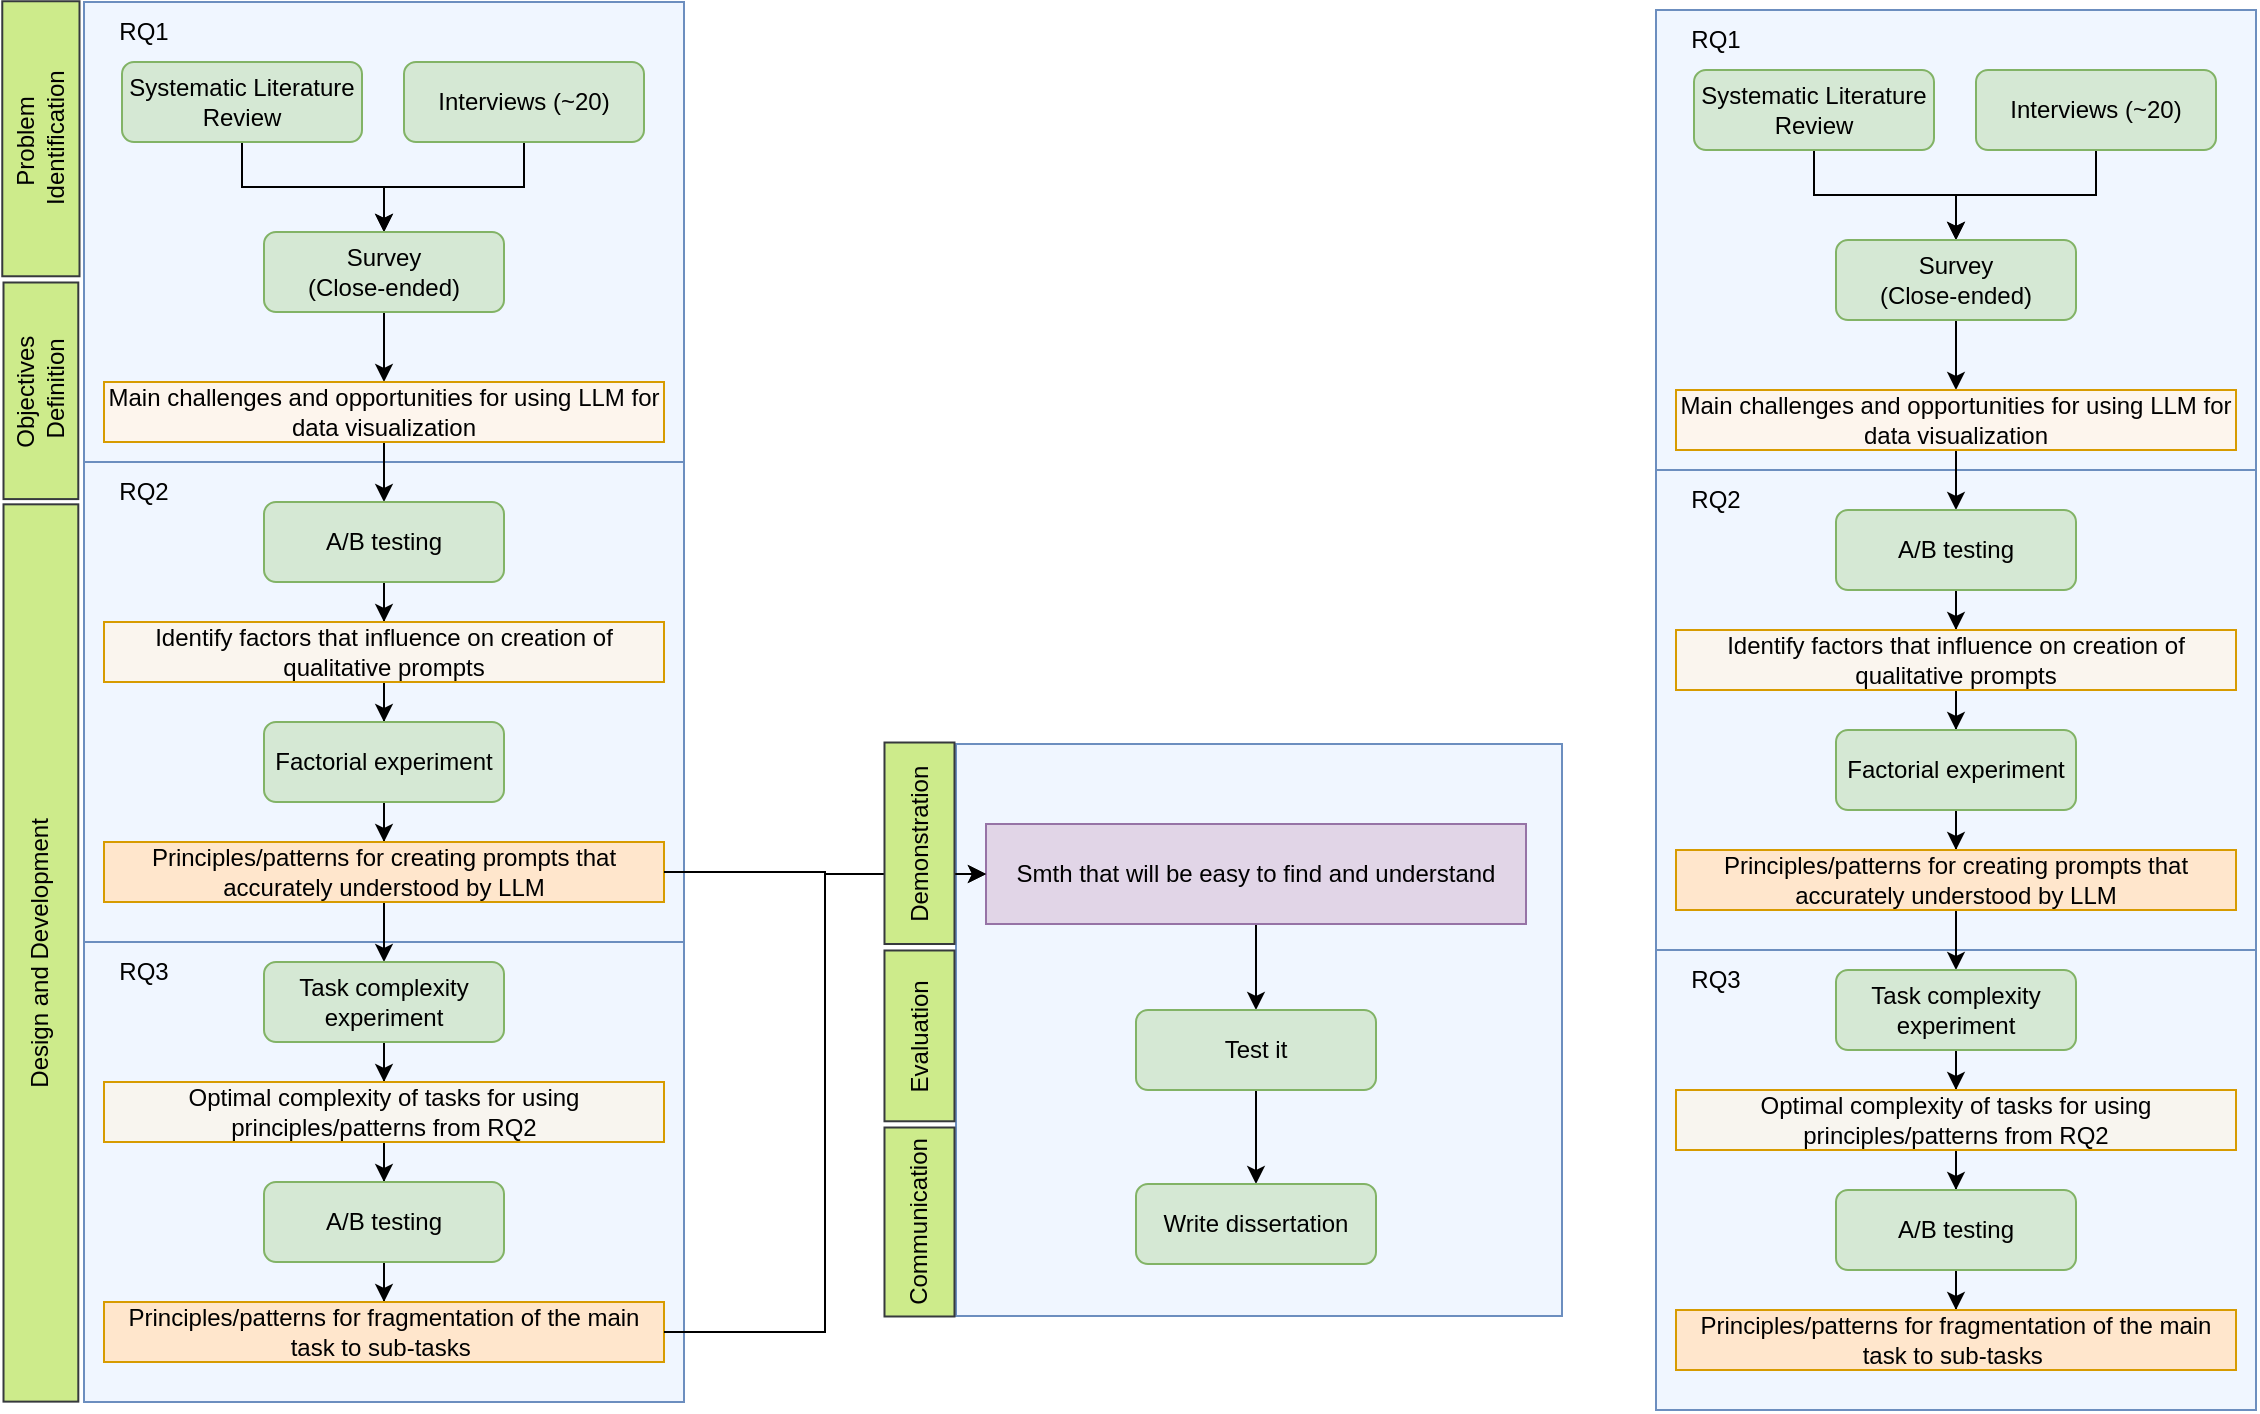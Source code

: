 <mxfile version="26.0.6">
  <diagram id="C5RBs43oDa-KdzZeNtuy" name="Page-1">
    <mxGraphModel dx="1594" dy="782" grid="0" gridSize="10" guides="1" tooltips="1" connect="1" arrows="1" fold="1" page="0" pageScale="1" pageWidth="827" pageHeight="1169" math="0" shadow="0">
      <root>
        <mxCell id="WIyWlLk6GJQsqaUBKTNV-0" />
        <mxCell id="WIyWlLk6GJQsqaUBKTNV-1" parent="WIyWlLk6GJQsqaUBKTNV-0" />
        <mxCell id="5psIUY1SIHQBk0JDd5z6-27" value="" style="rounded=0;whiteSpace=wrap;html=1;fillColor=light-dark(#F0F6FF,#F0F6FF);strokeColor=#6c8ebf;" vertex="1" parent="WIyWlLk6GJQsqaUBKTNV-1">
          <mxGeometry x="130" y="520" width="300" height="230" as="geometry" />
        </mxCell>
        <mxCell id="5psIUY1SIHQBk0JDd5z6-16" value="" style="rounded=0;whiteSpace=wrap;html=1;fillColor=light-dark(#F0F6FF,#F0F6FF);strokeColor=#6c8ebf;" vertex="1" parent="WIyWlLk6GJQsqaUBKTNV-1">
          <mxGeometry x="130" y="280" width="300" height="240" as="geometry" />
        </mxCell>
        <mxCell id="5psIUY1SIHQBk0JDd5z6-4" value="" style="rounded=0;whiteSpace=wrap;html=1;fillColor=light-dark(#F0F6FF,#F0F6FF);strokeColor=#6c8ebf;" vertex="1" parent="WIyWlLk6GJQsqaUBKTNV-1">
          <mxGeometry x="130" y="50" width="300" height="230" as="geometry" />
        </mxCell>
        <mxCell id="5psIUY1SIHQBk0JDd5z6-2" style="edgeStyle=orthogonalEdgeStyle;rounded=0;orthogonalLoop=1;jettySize=auto;html=1;entryX=0.5;entryY=0;entryDx=0;entryDy=0;" edge="1" parent="WIyWlLk6GJQsqaUBKTNV-1" source="WIyWlLk6GJQsqaUBKTNV-3" target="5psIUY1SIHQBk0JDd5z6-1">
          <mxGeometry relative="1" as="geometry" />
        </mxCell>
        <mxCell id="WIyWlLk6GJQsqaUBKTNV-3" value="Systematic Literature Review" style="rounded=1;whiteSpace=wrap;html=1;fontSize=12;glass=0;strokeWidth=1;shadow=0;fillColor=#d5e8d4;strokeColor=#82b366;" parent="WIyWlLk6GJQsqaUBKTNV-1" vertex="1">
          <mxGeometry x="149" y="80" width="120" height="40" as="geometry" />
        </mxCell>
        <mxCell id="5psIUY1SIHQBk0JDd5z6-3" style="edgeStyle=orthogonalEdgeStyle;rounded=0;orthogonalLoop=1;jettySize=auto;html=1;entryX=0.5;entryY=0;entryDx=0;entryDy=0;" edge="1" parent="WIyWlLk6GJQsqaUBKTNV-1" source="5psIUY1SIHQBk0JDd5z6-0" target="5psIUY1SIHQBk0JDd5z6-1">
          <mxGeometry relative="1" as="geometry" />
        </mxCell>
        <mxCell id="5psIUY1SIHQBk0JDd5z6-0" value="Interviews (~20)" style="rounded=1;whiteSpace=wrap;html=1;fontSize=12;glass=0;strokeWidth=1;shadow=0;fillColor=#d5e8d4;strokeColor=#82b366;" vertex="1" parent="WIyWlLk6GJQsqaUBKTNV-1">
          <mxGeometry x="290" y="80" width="120" height="40" as="geometry" />
        </mxCell>
        <mxCell id="5psIUY1SIHQBk0JDd5z6-7" value="" style="edgeStyle=orthogonalEdgeStyle;rounded=0;orthogonalLoop=1;jettySize=auto;html=1;" edge="1" parent="WIyWlLk6GJQsqaUBKTNV-1" source="5psIUY1SIHQBk0JDd5z6-1" target="5psIUY1SIHQBk0JDd5z6-6">
          <mxGeometry relative="1" as="geometry" />
        </mxCell>
        <mxCell id="5psIUY1SIHQBk0JDd5z6-1" value="Survey&lt;div&gt;(Close-ended)&lt;/div&gt;" style="rounded=1;whiteSpace=wrap;html=1;fontSize=12;glass=0;strokeWidth=1;shadow=0;fillColor=#d5e8d4;strokeColor=#82b366;" vertex="1" parent="WIyWlLk6GJQsqaUBKTNV-1">
          <mxGeometry x="220" y="165" width="120" height="40" as="geometry" />
        </mxCell>
        <mxCell id="5psIUY1SIHQBk0JDd5z6-5" value="RQ1" style="text;html=1;align=center;verticalAlign=middle;whiteSpace=wrap;rounded=0;" vertex="1" parent="WIyWlLk6GJQsqaUBKTNV-1">
          <mxGeometry x="130" y="50" width="60" height="30" as="geometry" />
        </mxCell>
        <mxCell id="5psIUY1SIHQBk0JDd5z6-18" style="edgeStyle=orthogonalEdgeStyle;rounded=0;orthogonalLoop=1;jettySize=auto;html=1;entryX=0.5;entryY=0;entryDx=0;entryDy=0;" edge="1" parent="WIyWlLk6GJQsqaUBKTNV-1" source="5psIUY1SIHQBk0JDd5z6-6" target="5psIUY1SIHQBk0JDd5z6-9">
          <mxGeometry relative="1" as="geometry" />
        </mxCell>
        <mxCell id="5psIUY1SIHQBk0JDd5z6-6" value="Main challenges and opportunities for using LLM for data visualization" style="rounded=0;whiteSpace=wrap;html=1;fillColor=light-dark(#fdf5ed, #36210a);strokeColor=#d79b00;gradientColor=none;" vertex="1" parent="WIyWlLk6GJQsqaUBKTNV-1">
          <mxGeometry x="140" y="240" width="280" height="30" as="geometry" />
        </mxCell>
        <mxCell id="5psIUY1SIHQBk0JDd5z6-11" value="" style="edgeStyle=orthogonalEdgeStyle;rounded=0;orthogonalLoop=1;jettySize=auto;html=1;" edge="1" parent="WIyWlLk6GJQsqaUBKTNV-1" source="5psIUY1SIHQBk0JDd5z6-9" target="5psIUY1SIHQBk0JDd5z6-10">
          <mxGeometry relative="1" as="geometry" />
        </mxCell>
        <mxCell id="5psIUY1SIHQBk0JDd5z6-9" value="A/B testing" style="rounded=1;whiteSpace=wrap;html=1;fontSize=12;glass=0;strokeWidth=1;shadow=0;fillColor=#d5e8d4;strokeColor=#82b366;" vertex="1" parent="WIyWlLk6GJQsqaUBKTNV-1">
          <mxGeometry x="220" y="300" width="120" height="40" as="geometry" />
        </mxCell>
        <mxCell id="5psIUY1SIHQBk0JDd5z6-13" value="" style="edgeStyle=orthogonalEdgeStyle;rounded=0;orthogonalLoop=1;jettySize=auto;html=1;" edge="1" parent="WIyWlLk6GJQsqaUBKTNV-1" source="5psIUY1SIHQBk0JDd5z6-10" target="5psIUY1SIHQBk0JDd5z6-12">
          <mxGeometry relative="1" as="geometry" />
        </mxCell>
        <mxCell id="5psIUY1SIHQBk0JDd5z6-10" value="Identify factors that influence on creation of qualitative prompts" style="rounded=0;whiteSpace=wrap;html=1;fillColor=light-dark(#faf5ee, #36210a);strokeColor=#d79b00;" vertex="1" parent="WIyWlLk6GJQsqaUBKTNV-1">
          <mxGeometry x="140" y="360" width="280" height="30" as="geometry" />
        </mxCell>
        <mxCell id="5psIUY1SIHQBk0JDd5z6-15" value="" style="edgeStyle=orthogonalEdgeStyle;rounded=0;orthogonalLoop=1;jettySize=auto;html=1;" edge="1" parent="WIyWlLk6GJQsqaUBKTNV-1" source="5psIUY1SIHQBk0JDd5z6-12" target="5psIUY1SIHQBk0JDd5z6-14">
          <mxGeometry relative="1" as="geometry" />
        </mxCell>
        <mxCell id="5psIUY1SIHQBk0JDd5z6-12" value="Factorial experiment" style="rounded=1;whiteSpace=wrap;html=1;fontSize=12;glass=0;strokeWidth=1;shadow=0;fillColor=#d5e8d4;strokeColor=#82b366;" vertex="1" parent="WIyWlLk6GJQsqaUBKTNV-1">
          <mxGeometry x="220" y="410" width="120" height="40" as="geometry" />
        </mxCell>
        <mxCell id="5psIUY1SIHQBk0JDd5z6-20" value="" style="edgeStyle=orthogonalEdgeStyle;rounded=0;orthogonalLoop=1;jettySize=auto;html=1;" edge="1" parent="WIyWlLk6GJQsqaUBKTNV-1" source="5psIUY1SIHQBk0JDd5z6-14" target="5psIUY1SIHQBk0JDd5z6-19">
          <mxGeometry relative="1" as="geometry" />
        </mxCell>
        <mxCell id="5psIUY1SIHQBk0JDd5z6-14" value="Principles/patterns for creating prompts that accurately understood by LLM" style="rounded=0;whiteSpace=wrap;html=1;fillColor=#ffe6cc;strokeColor=#d79b00;" vertex="1" parent="WIyWlLk6GJQsqaUBKTNV-1">
          <mxGeometry x="140" y="470" width="280" height="30" as="geometry" />
        </mxCell>
        <mxCell id="5psIUY1SIHQBk0JDd5z6-17" value="RQ2" style="text;html=1;align=center;verticalAlign=middle;whiteSpace=wrap;rounded=0;" vertex="1" parent="WIyWlLk6GJQsqaUBKTNV-1">
          <mxGeometry x="130" y="280" width="60" height="30" as="geometry" />
        </mxCell>
        <mxCell id="5psIUY1SIHQBk0JDd5z6-22" value="" style="edgeStyle=orthogonalEdgeStyle;rounded=0;orthogonalLoop=1;jettySize=auto;html=1;" edge="1" parent="WIyWlLk6GJQsqaUBKTNV-1" source="5psIUY1SIHQBk0JDd5z6-19" target="5psIUY1SIHQBk0JDd5z6-21">
          <mxGeometry relative="1" as="geometry" />
        </mxCell>
        <mxCell id="5psIUY1SIHQBk0JDd5z6-19" value="Task complexity experiment" style="rounded=1;whiteSpace=wrap;html=1;fontSize=12;glass=0;strokeWidth=1;shadow=0;fillColor=#d5e8d4;strokeColor=#82b366;" vertex="1" parent="WIyWlLk6GJQsqaUBKTNV-1">
          <mxGeometry x="220" y="530" width="120" height="40" as="geometry" />
        </mxCell>
        <mxCell id="5psIUY1SIHQBk0JDd5z6-24" value="" style="edgeStyle=orthogonalEdgeStyle;rounded=0;orthogonalLoop=1;jettySize=auto;html=1;" edge="1" parent="WIyWlLk6GJQsqaUBKTNV-1" source="5psIUY1SIHQBk0JDd5z6-21" target="5psIUY1SIHQBk0JDd5z6-23">
          <mxGeometry relative="1" as="geometry" />
        </mxCell>
        <mxCell id="5psIUY1SIHQBk0JDd5z6-21" value="Optimal complexity of tasks for using principles/patterns from RQ2" style="rounded=0;whiteSpace=wrap;html=1;fillColor=light-dark(#f8f5ef, #36210a);strokeColor=#d79b00;" vertex="1" parent="WIyWlLk6GJQsqaUBKTNV-1">
          <mxGeometry x="140" y="590" width="280" height="30" as="geometry" />
        </mxCell>
        <mxCell id="5psIUY1SIHQBk0JDd5z6-26" value="" style="edgeStyle=orthogonalEdgeStyle;rounded=0;orthogonalLoop=1;jettySize=auto;html=1;" edge="1" parent="WIyWlLk6GJQsqaUBKTNV-1" source="5psIUY1SIHQBk0JDd5z6-23" target="5psIUY1SIHQBk0JDd5z6-25">
          <mxGeometry relative="1" as="geometry" />
        </mxCell>
        <mxCell id="5psIUY1SIHQBk0JDd5z6-23" value="A/B testing" style="rounded=1;whiteSpace=wrap;html=1;fontSize=12;glass=0;strokeWidth=1;shadow=0;fillColor=#d5e8d4;strokeColor=#82b366;" vertex="1" parent="WIyWlLk6GJQsqaUBKTNV-1">
          <mxGeometry x="220" y="640" width="120" height="40" as="geometry" />
        </mxCell>
        <mxCell id="5psIUY1SIHQBk0JDd5z6-25" value="Principles/patterns for&amp;nbsp;fragmentation of the main task to sub-tasks&amp;nbsp;" style="rounded=0;whiteSpace=wrap;html=1;fillColor=#ffe6cc;strokeColor=#d79b00;" vertex="1" parent="WIyWlLk6GJQsqaUBKTNV-1">
          <mxGeometry x="140" y="700" width="280" height="30" as="geometry" />
        </mxCell>
        <mxCell id="5psIUY1SIHQBk0JDd5z6-28" value="RQ3" style="text;html=1;align=center;verticalAlign=middle;whiteSpace=wrap;rounded=0;" vertex="1" parent="WIyWlLk6GJQsqaUBKTNV-1">
          <mxGeometry x="130" y="520" width="60" height="30" as="geometry" />
        </mxCell>
        <mxCell id="5psIUY1SIHQBk0JDd5z6-29" value="" style="rounded=0;whiteSpace=wrap;html=1;fillColor=light-dark(#F0F6FF,#F0F6FF);strokeColor=#6c8ebf;" vertex="1" parent="WIyWlLk6GJQsqaUBKTNV-1">
          <mxGeometry x="566" y="421" width="303" height="286" as="geometry" />
        </mxCell>
        <mxCell id="5psIUY1SIHQBk0JDd5z6-32" value="" style="edgeStyle=orthogonalEdgeStyle;rounded=0;orthogonalLoop=1;jettySize=auto;html=1;" edge="1" parent="WIyWlLk6GJQsqaUBKTNV-1" source="5psIUY1SIHQBk0JDd5z6-30" target="5psIUY1SIHQBk0JDd5z6-31">
          <mxGeometry relative="1" as="geometry" />
        </mxCell>
        <mxCell id="5psIUY1SIHQBk0JDd5z6-30" value="Smth that will be easy to find and understand" style="rounded=0;whiteSpace=wrap;html=1;fillColor=#e1d5e7;strokeColor=#9673a6;" vertex="1" parent="WIyWlLk6GJQsqaUBKTNV-1">
          <mxGeometry x="581" y="461" width="270" height="50" as="geometry" />
        </mxCell>
        <mxCell id="5psIUY1SIHQBk0JDd5z6-82" value="" style="edgeStyle=orthogonalEdgeStyle;rounded=0;orthogonalLoop=1;jettySize=auto;html=1;" edge="1" parent="WIyWlLk6GJQsqaUBKTNV-1" source="5psIUY1SIHQBk0JDd5z6-31" target="5psIUY1SIHQBk0JDd5z6-81">
          <mxGeometry relative="1" as="geometry" />
        </mxCell>
        <mxCell id="5psIUY1SIHQBk0JDd5z6-31" value="Test it" style="rounded=1;whiteSpace=wrap;html=1;fontSize=12;glass=0;strokeWidth=1;shadow=0;fillColor=#d5e8d4;strokeColor=#82b366;" vertex="1" parent="WIyWlLk6GJQsqaUBKTNV-1">
          <mxGeometry x="656" y="554" width="120" height="40" as="geometry" />
        </mxCell>
        <mxCell id="5psIUY1SIHQBk0JDd5z6-33" style="edgeStyle=orthogonalEdgeStyle;rounded=0;orthogonalLoop=1;jettySize=auto;html=1;entryX=0;entryY=0.5;entryDx=0;entryDy=0;" edge="1" parent="WIyWlLk6GJQsqaUBKTNV-1" source="5psIUY1SIHQBk0JDd5z6-25" target="5psIUY1SIHQBk0JDd5z6-30">
          <mxGeometry relative="1" as="geometry" />
        </mxCell>
        <mxCell id="5psIUY1SIHQBk0JDd5z6-34" style="edgeStyle=orthogonalEdgeStyle;rounded=0;orthogonalLoop=1;jettySize=auto;html=1;entryX=0;entryY=0.5;entryDx=0;entryDy=0;" edge="1" parent="WIyWlLk6GJQsqaUBKTNV-1" source="5psIUY1SIHQBk0JDd5z6-14" target="5psIUY1SIHQBk0JDd5z6-30">
          <mxGeometry relative="1" as="geometry" />
        </mxCell>
        <mxCell id="5psIUY1SIHQBk0JDd5z6-35" value="" style="rounded=0;whiteSpace=wrap;html=1;fillColor=light-dark(#F0F6FF,#F0F6FF);strokeColor=#6c8ebf;" vertex="1" parent="WIyWlLk6GJQsqaUBKTNV-1">
          <mxGeometry x="916" y="524" width="300" height="230" as="geometry" />
        </mxCell>
        <mxCell id="5psIUY1SIHQBk0JDd5z6-36" value="" style="rounded=0;whiteSpace=wrap;html=1;fillColor=light-dark(#F0F6FF,#F0F6FF);strokeColor=#6c8ebf;" vertex="1" parent="WIyWlLk6GJQsqaUBKTNV-1">
          <mxGeometry x="916" y="284" width="300" height="240" as="geometry" />
        </mxCell>
        <mxCell id="5psIUY1SIHQBk0JDd5z6-37" value="" style="rounded=0;whiteSpace=wrap;html=1;fillColor=light-dark(#F0F6FF,#F0F6FF);strokeColor=#6c8ebf;" vertex="1" parent="WIyWlLk6GJQsqaUBKTNV-1">
          <mxGeometry x="916" y="54" width="300" height="230" as="geometry" />
        </mxCell>
        <mxCell id="5psIUY1SIHQBk0JDd5z6-38" style="edgeStyle=orthogonalEdgeStyle;rounded=0;orthogonalLoop=1;jettySize=auto;html=1;entryX=0.5;entryY=0;entryDx=0;entryDy=0;" edge="1" parent="WIyWlLk6GJQsqaUBKTNV-1" source="5psIUY1SIHQBk0JDd5z6-39" target="5psIUY1SIHQBk0JDd5z6-43">
          <mxGeometry relative="1" as="geometry" />
        </mxCell>
        <mxCell id="5psIUY1SIHQBk0JDd5z6-39" value="Systematic Literature Review" style="rounded=1;whiteSpace=wrap;html=1;fontSize=12;glass=0;strokeWidth=1;shadow=0;fillColor=#d5e8d4;strokeColor=#82b366;" vertex="1" parent="WIyWlLk6GJQsqaUBKTNV-1">
          <mxGeometry x="935" y="84" width="120" height="40" as="geometry" />
        </mxCell>
        <mxCell id="5psIUY1SIHQBk0JDd5z6-40" style="edgeStyle=orthogonalEdgeStyle;rounded=0;orthogonalLoop=1;jettySize=auto;html=1;entryX=0.5;entryY=0;entryDx=0;entryDy=0;" edge="1" parent="WIyWlLk6GJQsqaUBKTNV-1" source="5psIUY1SIHQBk0JDd5z6-41" target="5psIUY1SIHQBk0JDd5z6-43">
          <mxGeometry relative="1" as="geometry" />
        </mxCell>
        <mxCell id="5psIUY1SIHQBk0JDd5z6-41" value="Interviews (~20)" style="rounded=1;whiteSpace=wrap;html=1;fontSize=12;glass=0;strokeWidth=1;shadow=0;fillColor=#d5e8d4;strokeColor=#82b366;" vertex="1" parent="WIyWlLk6GJQsqaUBKTNV-1">
          <mxGeometry x="1076" y="84" width="120" height="40" as="geometry" />
        </mxCell>
        <mxCell id="5psIUY1SIHQBk0JDd5z6-42" value="" style="edgeStyle=orthogonalEdgeStyle;rounded=0;orthogonalLoop=1;jettySize=auto;html=1;" edge="1" parent="WIyWlLk6GJQsqaUBKTNV-1" source="5psIUY1SIHQBk0JDd5z6-43" target="5psIUY1SIHQBk0JDd5z6-46">
          <mxGeometry relative="1" as="geometry" />
        </mxCell>
        <mxCell id="5psIUY1SIHQBk0JDd5z6-43" value="Survey&lt;div&gt;(Close-ended)&lt;/div&gt;" style="rounded=1;whiteSpace=wrap;html=1;fontSize=12;glass=0;strokeWidth=1;shadow=0;fillColor=#d5e8d4;strokeColor=#82b366;" vertex="1" parent="WIyWlLk6GJQsqaUBKTNV-1">
          <mxGeometry x="1006" y="169" width="120" height="40" as="geometry" />
        </mxCell>
        <mxCell id="5psIUY1SIHQBk0JDd5z6-44" value="RQ1" style="text;html=1;align=center;verticalAlign=middle;whiteSpace=wrap;rounded=0;" vertex="1" parent="WIyWlLk6GJQsqaUBKTNV-1">
          <mxGeometry x="916" y="54" width="60" height="30" as="geometry" />
        </mxCell>
        <mxCell id="5psIUY1SIHQBk0JDd5z6-45" style="edgeStyle=orthogonalEdgeStyle;rounded=0;orthogonalLoop=1;jettySize=auto;html=1;entryX=0.5;entryY=0;entryDx=0;entryDy=0;" edge="1" parent="WIyWlLk6GJQsqaUBKTNV-1" source="5psIUY1SIHQBk0JDd5z6-46" target="5psIUY1SIHQBk0JDd5z6-48">
          <mxGeometry relative="1" as="geometry" />
        </mxCell>
        <mxCell id="5psIUY1SIHQBk0JDd5z6-46" value="Main challenges and opportunities for using LLM for data visualization" style="rounded=0;whiteSpace=wrap;html=1;fillColor=light-dark(#fdf5ed, #36210a);strokeColor=#d79b00;gradientColor=none;" vertex="1" parent="WIyWlLk6GJQsqaUBKTNV-1">
          <mxGeometry x="926" y="244" width="280" height="30" as="geometry" />
        </mxCell>
        <mxCell id="5psIUY1SIHQBk0JDd5z6-47" value="" style="edgeStyle=orthogonalEdgeStyle;rounded=0;orthogonalLoop=1;jettySize=auto;html=1;" edge="1" parent="WIyWlLk6GJQsqaUBKTNV-1" source="5psIUY1SIHQBk0JDd5z6-48" target="5psIUY1SIHQBk0JDd5z6-50">
          <mxGeometry relative="1" as="geometry" />
        </mxCell>
        <mxCell id="5psIUY1SIHQBk0JDd5z6-48" value="A/B testing" style="rounded=1;whiteSpace=wrap;html=1;fontSize=12;glass=0;strokeWidth=1;shadow=0;fillColor=#d5e8d4;strokeColor=#82b366;" vertex="1" parent="WIyWlLk6GJQsqaUBKTNV-1">
          <mxGeometry x="1006" y="304" width="120" height="40" as="geometry" />
        </mxCell>
        <mxCell id="5psIUY1SIHQBk0JDd5z6-49" value="" style="edgeStyle=orthogonalEdgeStyle;rounded=0;orthogonalLoop=1;jettySize=auto;html=1;" edge="1" parent="WIyWlLk6GJQsqaUBKTNV-1" source="5psIUY1SIHQBk0JDd5z6-50" target="5psIUY1SIHQBk0JDd5z6-52">
          <mxGeometry relative="1" as="geometry" />
        </mxCell>
        <mxCell id="5psIUY1SIHQBk0JDd5z6-50" value="Identify factors that influence on creation of qualitative prompts" style="rounded=0;whiteSpace=wrap;html=1;fillColor=light-dark(#faf5ee, #36210a);strokeColor=#d79b00;" vertex="1" parent="WIyWlLk6GJQsqaUBKTNV-1">
          <mxGeometry x="926" y="364" width="280" height="30" as="geometry" />
        </mxCell>
        <mxCell id="5psIUY1SIHQBk0JDd5z6-51" value="" style="edgeStyle=orthogonalEdgeStyle;rounded=0;orthogonalLoop=1;jettySize=auto;html=1;" edge="1" parent="WIyWlLk6GJQsqaUBKTNV-1" source="5psIUY1SIHQBk0JDd5z6-52" target="5psIUY1SIHQBk0JDd5z6-54">
          <mxGeometry relative="1" as="geometry" />
        </mxCell>
        <mxCell id="5psIUY1SIHQBk0JDd5z6-52" value="Factorial experiment" style="rounded=1;whiteSpace=wrap;html=1;fontSize=12;glass=0;strokeWidth=1;shadow=0;fillColor=#d5e8d4;strokeColor=#82b366;" vertex="1" parent="WIyWlLk6GJQsqaUBKTNV-1">
          <mxGeometry x="1006" y="414" width="120" height="40" as="geometry" />
        </mxCell>
        <mxCell id="5psIUY1SIHQBk0JDd5z6-53" value="" style="edgeStyle=orthogonalEdgeStyle;rounded=0;orthogonalLoop=1;jettySize=auto;html=1;" edge="1" parent="WIyWlLk6GJQsqaUBKTNV-1" source="5psIUY1SIHQBk0JDd5z6-54" target="5psIUY1SIHQBk0JDd5z6-57">
          <mxGeometry relative="1" as="geometry" />
        </mxCell>
        <mxCell id="5psIUY1SIHQBk0JDd5z6-54" value="Principles/patterns for creating prompts that accurately understood by LLM" style="rounded=0;whiteSpace=wrap;html=1;fillColor=#ffe6cc;strokeColor=#d79b00;" vertex="1" parent="WIyWlLk6GJQsqaUBKTNV-1">
          <mxGeometry x="926" y="474" width="280" height="30" as="geometry" />
        </mxCell>
        <mxCell id="5psIUY1SIHQBk0JDd5z6-55" value="RQ2" style="text;html=1;align=center;verticalAlign=middle;whiteSpace=wrap;rounded=0;" vertex="1" parent="WIyWlLk6GJQsqaUBKTNV-1">
          <mxGeometry x="916" y="284" width="60" height="30" as="geometry" />
        </mxCell>
        <mxCell id="5psIUY1SIHQBk0JDd5z6-56" value="" style="edgeStyle=orthogonalEdgeStyle;rounded=0;orthogonalLoop=1;jettySize=auto;html=1;" edge="1" parent="WIyWlLk6GJQsqaUBKTNV-1" source="5psIUY1SIHQBk0JDd5z6-57" target="5psIUY1SIHQBk0JDd5z6-59">
          <mxGeometry relative="1" as="geometry" />
        </mxCell>
        <mxCell id="5psIUY1SIHQBk0JDd5z6-57" value="Task complexity experiment" style="rounded=1;whiteSpace=wrap;html=1;fontSize=12;glass=0;strokeWidth=1;shadow=0;fillColor=#d5e8d4;strokeColor=#82b366;" vertex="1" parent="WIyWlLk6GJQsqaUBKTNV-1">
          <mxGeometry x="1006" y="534" width="120" height="40" as="geometry" />
        </mxCell>
        <mxCell id="5psIUY1SIHQBk0JDd5z6-58" value="" style="edgeStyle=orthogonalEdgeStyle;rounded=0;orthogonalLoop=1;jettySize=auto;html=1;" edge="1" parent="WIyWlLk6GJQsqaUBKTNV-1" source="5psIUY1SIHQBk0JDd5z6-59" target="5psIUY1SIHQBk0JDd5z6-61">
          <mxGeometry relative="1" as="geometry" />
        </mxCell>
        <mxCell id="5psIUY1SIHQBk0JDd5z6-59" value="Optimal complexity of tasks for using principles/patterns from RQ2" style="rounded=0;whiteSpace=wrap;html=1;fillColor=light-dark(#f8f5ef, #36210a);strokeColor=#d79b00;" vertex="1" parent="WIyWlLk6GJQsqaUBKTNV-1">
          <mxGeometry x="926" y="594" width="280" height="30" as="geometry" />
        </mxCell>
        <mxCell id="5psIUY1SIHQBk0JDd5z6-60" value="" style="edgeStyle=orthogonalEdgeStyle;rounded=0;orthogonalLoop=1;jettySize=auto;html=1;" edge="1" parent="WIyWlLk6GJQsqaUBKTNV-1" source="5psIUY1SIHQBk0JDd5z6-61" target="5psIUY1SIHQBk0JDd5z6-62">
          <mxGeometry relative="1" as="geometry" />
        </mxCell>
        <mxCell id="5psIUY1SIHQBk0JDd5z6-61" value="A/B testing" style="rounded=1;whiteSpace=wrap;html=1;fontSize=12;glass=0;strokeWidth=1;shadow=0;fillColor=#d5e8d4;strokeColor=#82b366;" vertex="1" parent="WIyWlLk6GJQsqaUBKTNV-1">
          <mxGeometry x="1006" y="644" width="120" height="40" as="geometry" />
        </mxCell>
        <mxCell id="5psIUY1SIHQBk0JDd5z6-62" value="Principles/patterns for&amp;nbsp;fragmentation of the main task to sub-tasks&amp;nbsp;" style="rounded=0;whiteSpace=wrap;html=1;fillColor=#ffe6cc;strokeColor=#d79b00;" vertex="1" parent="WIyWlLk6GJQsqaUBKTNV-1">
          <mxGeometry x="926" y="704" width="280" height="30" as="geometry" />
        </mxCell>
        <mxCell id="5psIUY1SIHQBk0JDd5z6-63" value="RQ3" style="text;html=1;align=center;verticalAlign=middle;whiteSpace=wrap;rounded=0;" vertex="1" parent="WIyWlLk6GJQsqaUBKTNV-1">
          <mxGeometry x="916" y="524" width="60" height="30" as="geometry" />
        </mxCell>
        <mxCell id="5psIUY1SIHQBk0JDd5z6-73" value="Problem&amp;nbsp;&lt;div&gt;Identification&lt;/div&gt;" style="rounded=0;whiteSpace=wrap;html=1;fillColor=#cdeb8b;strokeColor=#36393d;rotation=-90;" vertex="1" parent="WIyWlLk6GJQsqaUBKTNV-1">
          <mxGeometry x="39.69" y="99.07" width="137.51" height="38.62" as="geometry" />
        </mxCell>
        <mxCell id="5psIUY1SIHQBk0JDd5z6-75" value="Objectives&lt;div&gt;&amp;nbsp;Definition&lt;/div&gt;" style="rounded=0;whiteSpace=wrap;html=1;fillColor=#cdeb8b;strokeColor=#36393d;rotation=-90;" vertex="1" parent="WIyWlLk6GJQsqaUBKTNV-1">
          <mxGeometry x="54.3" y="225.7" width="108.3" height="37.4" as="geometry" />
        </mxCell>
        <mxCell id="5psIUY1SIHQBk0JDd5z6-76" value="Communication" style="rounded=0;whiteSpace=wrap;html=1;fillColor=#cdeb8b;strokeColor=#36393d;rotation=-90;" vertex="1" parent="WIyWlLk6GJQsqaUBKTNV-1">
          <mxGeometry x="500.5" y="642.5" width="94.49" height="35" as="geometry" />
        </mxCell>
        <mxCell id="5psIUY1SIHQBk0JDd5z6-81" value="Write dissertation" style="rounded=1;whiteSpace=wrap;html=1;fontSize=12;glass=0;strokeWidth=1;shadow=0;fillColor=#d5e8d4;strokeColor=#82b366;" vertex="1" parent="WIyWlLk6GJQsqaUBKTNV-1">
          <mxGeometry x="656" y="641" width="120" height="40" as="geometry" />
        </mxCell>
        <mxCell id="5psIUY1SIHQBk0JDd5z6-83" value="Design and Development" style="rounded=0;whiteSpace=wrap;html=1;fillColor=#cdeb8b;strokeColor=#36393d;rotation=-90;" vertex="1" parent="WIyWlLk6GJQsqaUBKTNV-1">
          <mxGeometry x="-115.87" y="506.79" width="448.65" height="37.4" as="geometry" />
        </mxCell>
        <mxCell id="5psIUY1SIHQBk0JDd5z6-84" value="Demonstration" style="rounded=0;whiteSpace=wrap;html=1;fillColor=#cdeb8b;strokeColor=#36393d;rotation=-90;" vertex="1" parent="WIyWlLk6GJQsqaUBKTNV-1">
          <mxGeometry x="497.37" y="453.13" width="100.75" height="35" as="geometry" />
        </mxCell>
        <mxCell id="5psIUY1SIHQBk0JDd5z6-85" value="Evaluation" style="rounded=0;whiteSpace=wrap;html=1;fillColor=#cdeb8b;strokeColor=#36393d;rotation=-90;" vertex="1" parent="WIyWlLk6GJQsqaUBKTNV-1">
          <mxGeometry x="505.04" y="549.44" width="85.4" height="35" as="geometry" />
        </mxCell>
      </root>
    </mxGraphModel>
  </diagram>
</mxfile>
